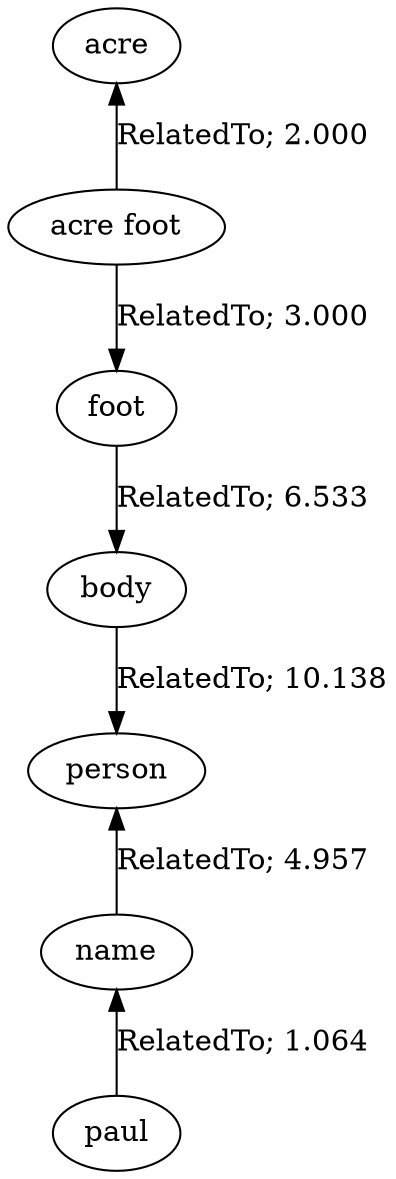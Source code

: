 // The path the concepts from "acre" to "paul".Path Length: 6; Weight Sum: 27.69196545146668; Average Weight: 4.6153275752444465
digraph "9_b---acre-paul---PLen6_WSum27.692_WAvg4.615" {
	0 [label=acre]
	1 [label="acre foot"]
	2 [label=foot]
	3 [label=body]
	4 [label=person]
	5 [label=name]
	6 [label=paul]
	0 -> 1 [label="RelatedTo; 2.000" dir=back weight=2.000]
	1 -> 2 [label="RelatedTo; 3.000" dir=forward weight=3.000]
	2 -> 3 [label="RelatedTo; 6.533" dir=forward weight=6.533]
	3 -> 4 [label="RelatedTo; 10.138" dir=forward weight=10.138]
	4 -> 5 [label="RelatedTo; 4.957" dir=back weight=4.957]
	5 -> 6 [label="RelatedTo; 1.064" dir=back weight=1.064]
}
